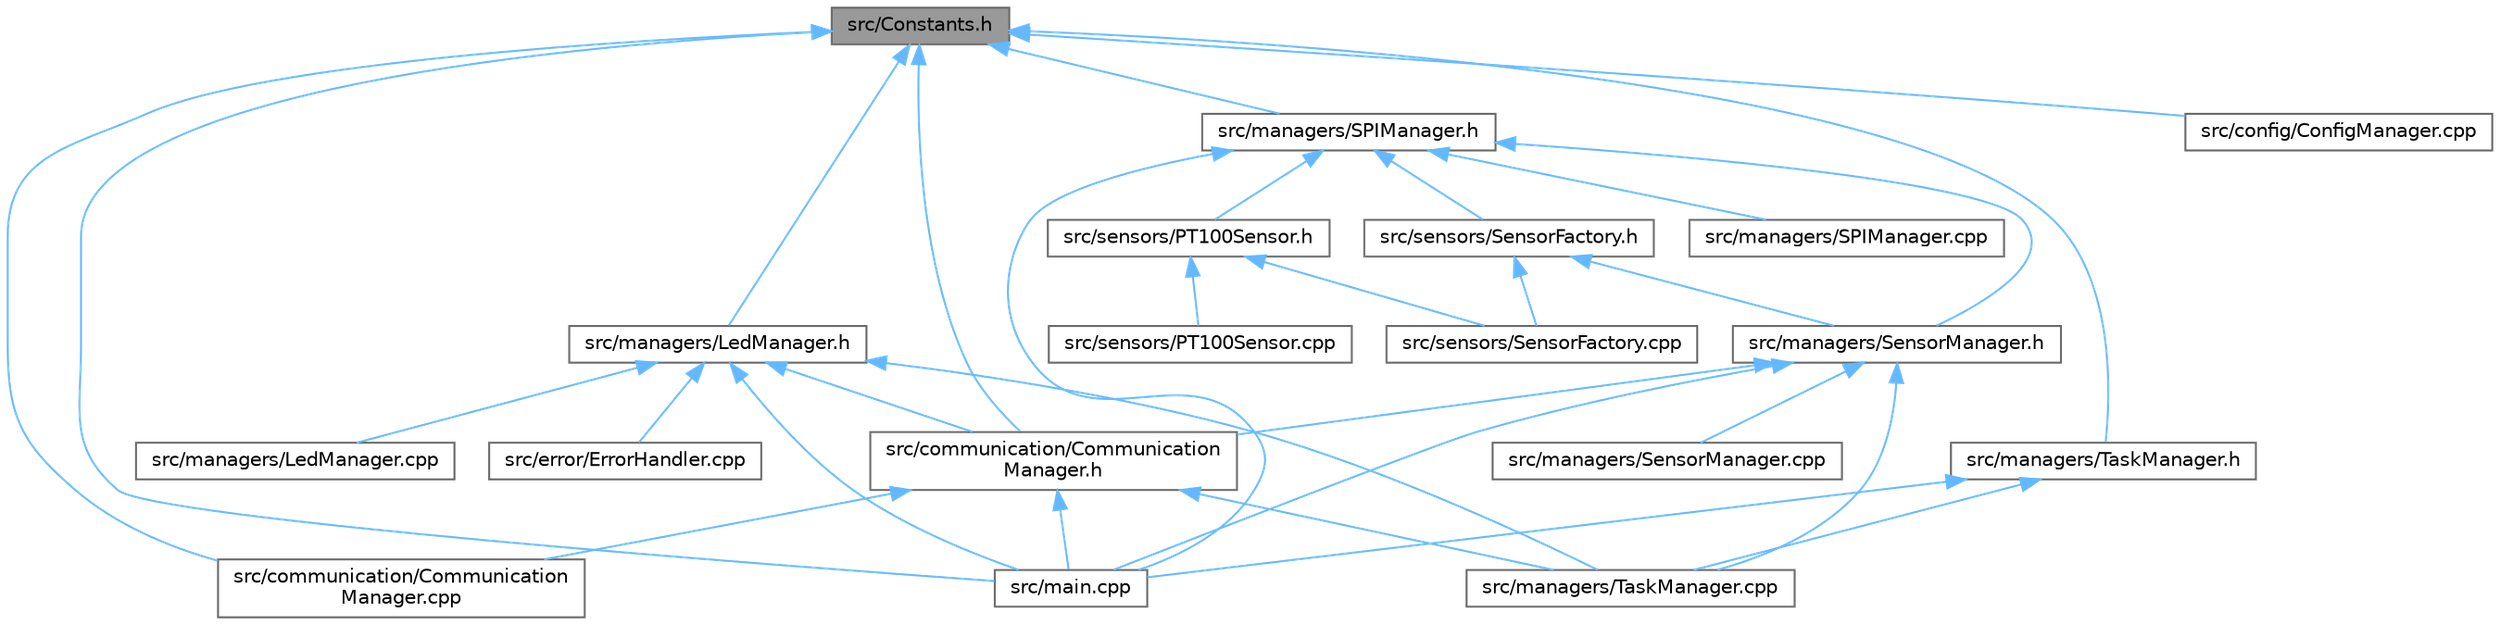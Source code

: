 digraph "src/Constants.h"
{
 // LATEX_PDF_SIZE
  bgcolor="transparent";
  edge [fontname=Helvetica,fontsize=10,labelfontname=Helvetica,labelfontsize=10];
  node [fontname=Helvetica,fontsize=10,shape=box,height=0.2,width=0.4];
  Node1 [id="Node000001",label="src/Constants.h",height=0.2,width=0.4,color="gray40", fillcolor="grey60", style="filled", fontcolor="black",tooltip=" "];
  Node1 -> Node2 [id="edge1_Node000001_Node000002",dir="back",color="steelblue1",style="solid",tooltip=" "];
  Node2 [id="Node000002",label="src/communication/Communication\lManager.cpp",height=0.2,width=0.4,color="grey40", fillcolor="white", style="filled",URL="$_communication_manager_8cpp.html",tooltip=" "];
  Node1 -> Node3 [id="edge2_Node000001_Node000003",dir="back",color="steelblue1",style="solid",tooltip=" "];
  Node3 [id="Node000003",label="src/communication/Communication\lManager.h",height=0.2,width=0.4,color="grey40", fillcolor="white", style="filled",URL="$_communication_manager_8h.html",tooltip=" "];
  Node3 -> Node2 [id="edge3_Node000003_Node000002",dir="back",color="steelblue1",style="solid",tooltip=" "];
  Node3 -> Node4 [id="edge4_Node000003_Node000004",dir="back",color="steelblue1",style="solid",tooltip=" "];
  Node4 [id="Node000004",label="src/main.cpp",height=0.2,width=0.4,color="grey40", fillcolor="white", style="filled",URL="$main_8cpp.html",tooltip=" "];
  Node3 -> Node5 [id="edge5_Node000003_Node000005",dir="back",color="steelblue1",style="solid",tooltip=" "];
  Node5 [id="Node000005",label="src/managers/TaskManager.cpp",height=0.2,width=0.4,color="grey40", fillcolor="white", style="filled",URL="$_task_manager_8cpp.html",tooltip=" "];
  Node1 -> Node6 [id="edge6_Node000001_Node000006",dir="back",color="steelblue1",style="solid",tooltip=" "];
  Node6 [id="Node000006",label="src/config/ConfigManager.cpp",height=0.2,width=0.4,color="grey40", fillcolor="white", style="filled",URL="$_config_manager_8cpp.html",tooltip=" "];
  Node1 -> Node4 [id="edge7_Node000001_Node000004",dir="back",color="steelblue1",style="solid",tooltip=" "];
  Node1 -> Node7 [id="edge8_Node000001_Node000007",dir="back",color="steelblue1",style="solid",tooltip=" "];
  Node7 [id="Node000007",label="src/managers/LedManager.h",height=0.2,width=0.4,color="grey40", fillcolor="white", style="filled",URL="$_led_manager_8h.html",tooltip=" "];
  Node7 -> Node3 [id="edge9_Node000007_Node000003",dir="back",color="steelblue1",style="solid",tooltip=" "];
  Node7 -> Node8 [id="edge10_Node000007_Node000008",dir="back",color="steelblue1",style="solid",tooltip=" "];
  Node8 [id="Node000008",label="src/error/ErrorHandler.cpp",height=0.2,width=0.4,color="grey40", fillcolor="white", style="filled",URL="$_error_handler_8cpp.html",tooltip=" "];
  Node7 -> Node4 [id="edge11_Node000007_Node000004",dir="back",color="steelblue1",style="solid",tooltip=" "];
  Node7 -> Node9 [id="edge12_Node000007_Node000009",dir="back",color="steelblue1",style="solid",tooltip=" "];
  Node9 [id="Node000009",label="src/managers/LedManager.cpp",height=0.2,width=0.4,color="grey40", fillcolor="white", style="filled",URL="$_led_manager_8cpp.html",tooltip=" "];
  Node7 -> Node5 [id="edge13_Node000007_Node000005",dir="back",color="steelblue1",style="solid",tooltip=" "];
  Node1 -> Node10 [id="edge14_Node000001_Node000010",dir="back",color="steelblue1",style="solid",tooltip=" "];
  Node10 [id="Node000010",label="src/managers/SPIManager.h",height=0.2,width=0.4,color="grey40", fillcolor="white", style="filled",URL="$_s_p_i_manager_8h.html",tooltip=" "];
  Node10 -> Node4 [id="edge15_Node000010_Node000004",dir="back",color="steelblue1",style="solid",tooltip=" "];
  Node10 -> Node11 [id="edge16_Node000010_Node000011",dir="back",color="steelblue1",style="solid",tooltip=" "];
  Node11 [id="Node000011",label="src/managers/SPIManager.cpp",height=0.2,width=0.4,color="grey40", fillcolor="white", style="filled",URL="$_s_p_i_manager_8cpp.html",tooltip=" "];
  Node10 -> Node12 [id="edge17_Node000010_Node000012",dir="back",color="steelblue1",style="solid",tooltip=" "];
  Node12 [id="Node000012",label="src/managers/SensorManager.h",height=0.2,width=0.4,color="grey40", fillcolor="white", style="filled",URL="$_sensor_manager_8h.html",tooltip=" "];
  Node12 -> Node3 [id="edge18_Node000012_Node000003",dir="back",color="steelblue1",style="solid",tooltip=" "];
  Node12 -> Node4 [id="edge19_Node000012_Node000004",dir="back",color="steelblue1",style="solid",tooltip=" "];
  Node12 -> Node13 [id="edge20_Node000012_Node000013",dir="back",color="steelblue1",style="solid",tooltip=" "];
  Node13 [id="Node000013",label="src/managers/SensorManager.cpp",height=0.2,width=0.4,color="grey40", fillcolor="white", style="filled",URL="$_sensor_manager_8cpp.html",tooltip=" "];
  Node12 -> Node5 [id="edge21_Node000012_Node000005",dir="back",color="steelblue1",style="solid",tooltip=" "];
  Node10 -> Node14 [id="edge22_Node000010_Node000014",dir="back",color="steelblue1",style="solid",tooltip=" "];
  Node14 [id="Node000014",label="src/sensors/PT100Sensor.h",height=0.2,width=0.4,color="grey40", fillcolor="white", style="filled",URL="$_p_t100_sensor_8h.html",tooltip=" "];
  Node14 -> Node15 [id="edge23_Node000014_Node000015",dir="back",color="steelblue1",style="solid",tooltip=" "];
  Node15 [id="Node000015",label="src/sensors/PT100Sensor.cpp",height=0.2,width=0.4,color="grey40", fillcolor="white", style="filled",URL="$_p_t100_sensor_8cpp.html",tooltip=" "];
  Node14 -> Node16 [id="edge24_Node000014_Node000016",dir="back",color="steelblue1",style="solid",tooltip=" "];
  Node16 [id="Node000016",label="src/sensors/SensorFactory.cpp",height=0.2,width=0.4,color="grey40", fillcolor="white", style="filled",URL="$_sensor_factory_8cpp.html",tooltip=" "];
  Node10 -> Node17 [id="edge25_Node000010_Node000017",dir="back",color="steelblue1",style="solid",tooltip=" "];
  Node17 [id="Node000017",label="src/sensors/SensorFactory.h",height=0.2,width=0.4,color="grey40", fillcolor="white", style="filled",URL="$_sensor_factory_8h.html",tooltip=" "];
  Node17 -> Node12 [id="edge26_Node000017_Node000012",dir="back",color="steelblue1",style="solid",tooltip=" "];
  Node17 -> Node16 [id="edge27_Node000017_Node000016",dir="back",color="steelblue1",style="solid",tooltip=" "];
  Node1 -> Node18 [id="edge28_Node000001_Node000018",dir="back",color="steelblue1",style="solid",tooltip=" "];
  Node18 [id="Node000018",label="src/managers/TaskManager.h",height=0.2,width=0.4,color="grey40", fillcolor="white", style="filled",URL="$_task_manager_8h.html",tooltip=" "];
  Node18 -> Node4 [id="edge29_Node000018_Node000004",dir="back",color="steelblue1",style="solid",tooltip=" "];
  Node18 -> Node5 [id="edge30_Node000018_Node000005",dir="back",color="steelblue1",style="solid",tooltip=" "];
}
